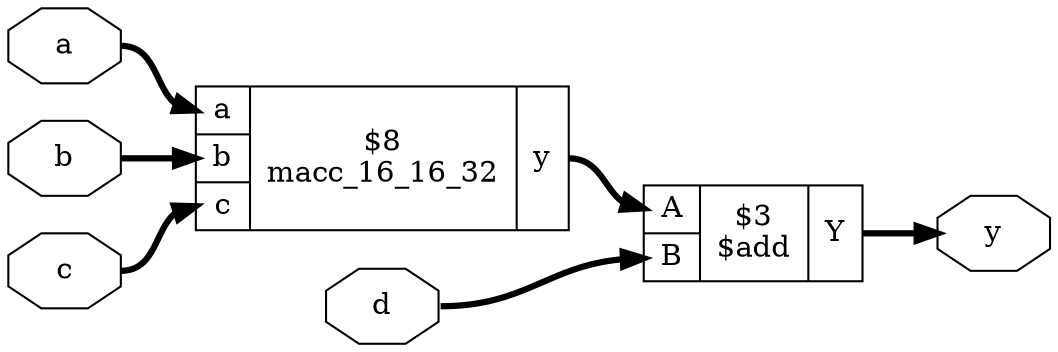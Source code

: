 digraph "test" {
rankdir="LR";
remincross=true;
n2 [ shape=octagon, label="a", color="black", fontcolor="black"];
n3 [ shape=octagon, label="b", color="black", fontcolor="black"];
n4 [ shape=octagon, label="c", color="black", fontcolor="black"];
n5 [ shape=octagon, label="d", color="black", fontcolor="black"];
n6 [ shape=octagon, label="y", color="black", fontcolor="black"];
c10 [ shape=record, label="{{<p7> A|<p8> B}|$3\n$add|{<p9> Y}}",  ];
c11 [ shape=record, label="{{<p2> a|<p3> b|<p4> c}|$8\nmacc_16_16_32|{<p6> y}}",  ];
c11:p6:e -> c10:p7:w [color="black", fontcolor="black", style="setlinewidth(3)", label=""];
n2:e -> c11:p2:w [color="black", fontcolor="black", style="setlinewidth(3)", label=""];
n3:e -> c11:p3:w [color="black", fontcolor="black", style="setlinewidth(3)", label=""];
n4:e -> c11:p4:w [color="black", fontcolor="black", style="setlinewidth(3)", label=""];
n5:e -> c10:p8:w [color="black", fontcolor="black", style="setlinewidth(3)", label=""];
c10:p9:e -> n6:w [color="black", fontcolor="black", style="setlinewidth(3)", label=""];
}
